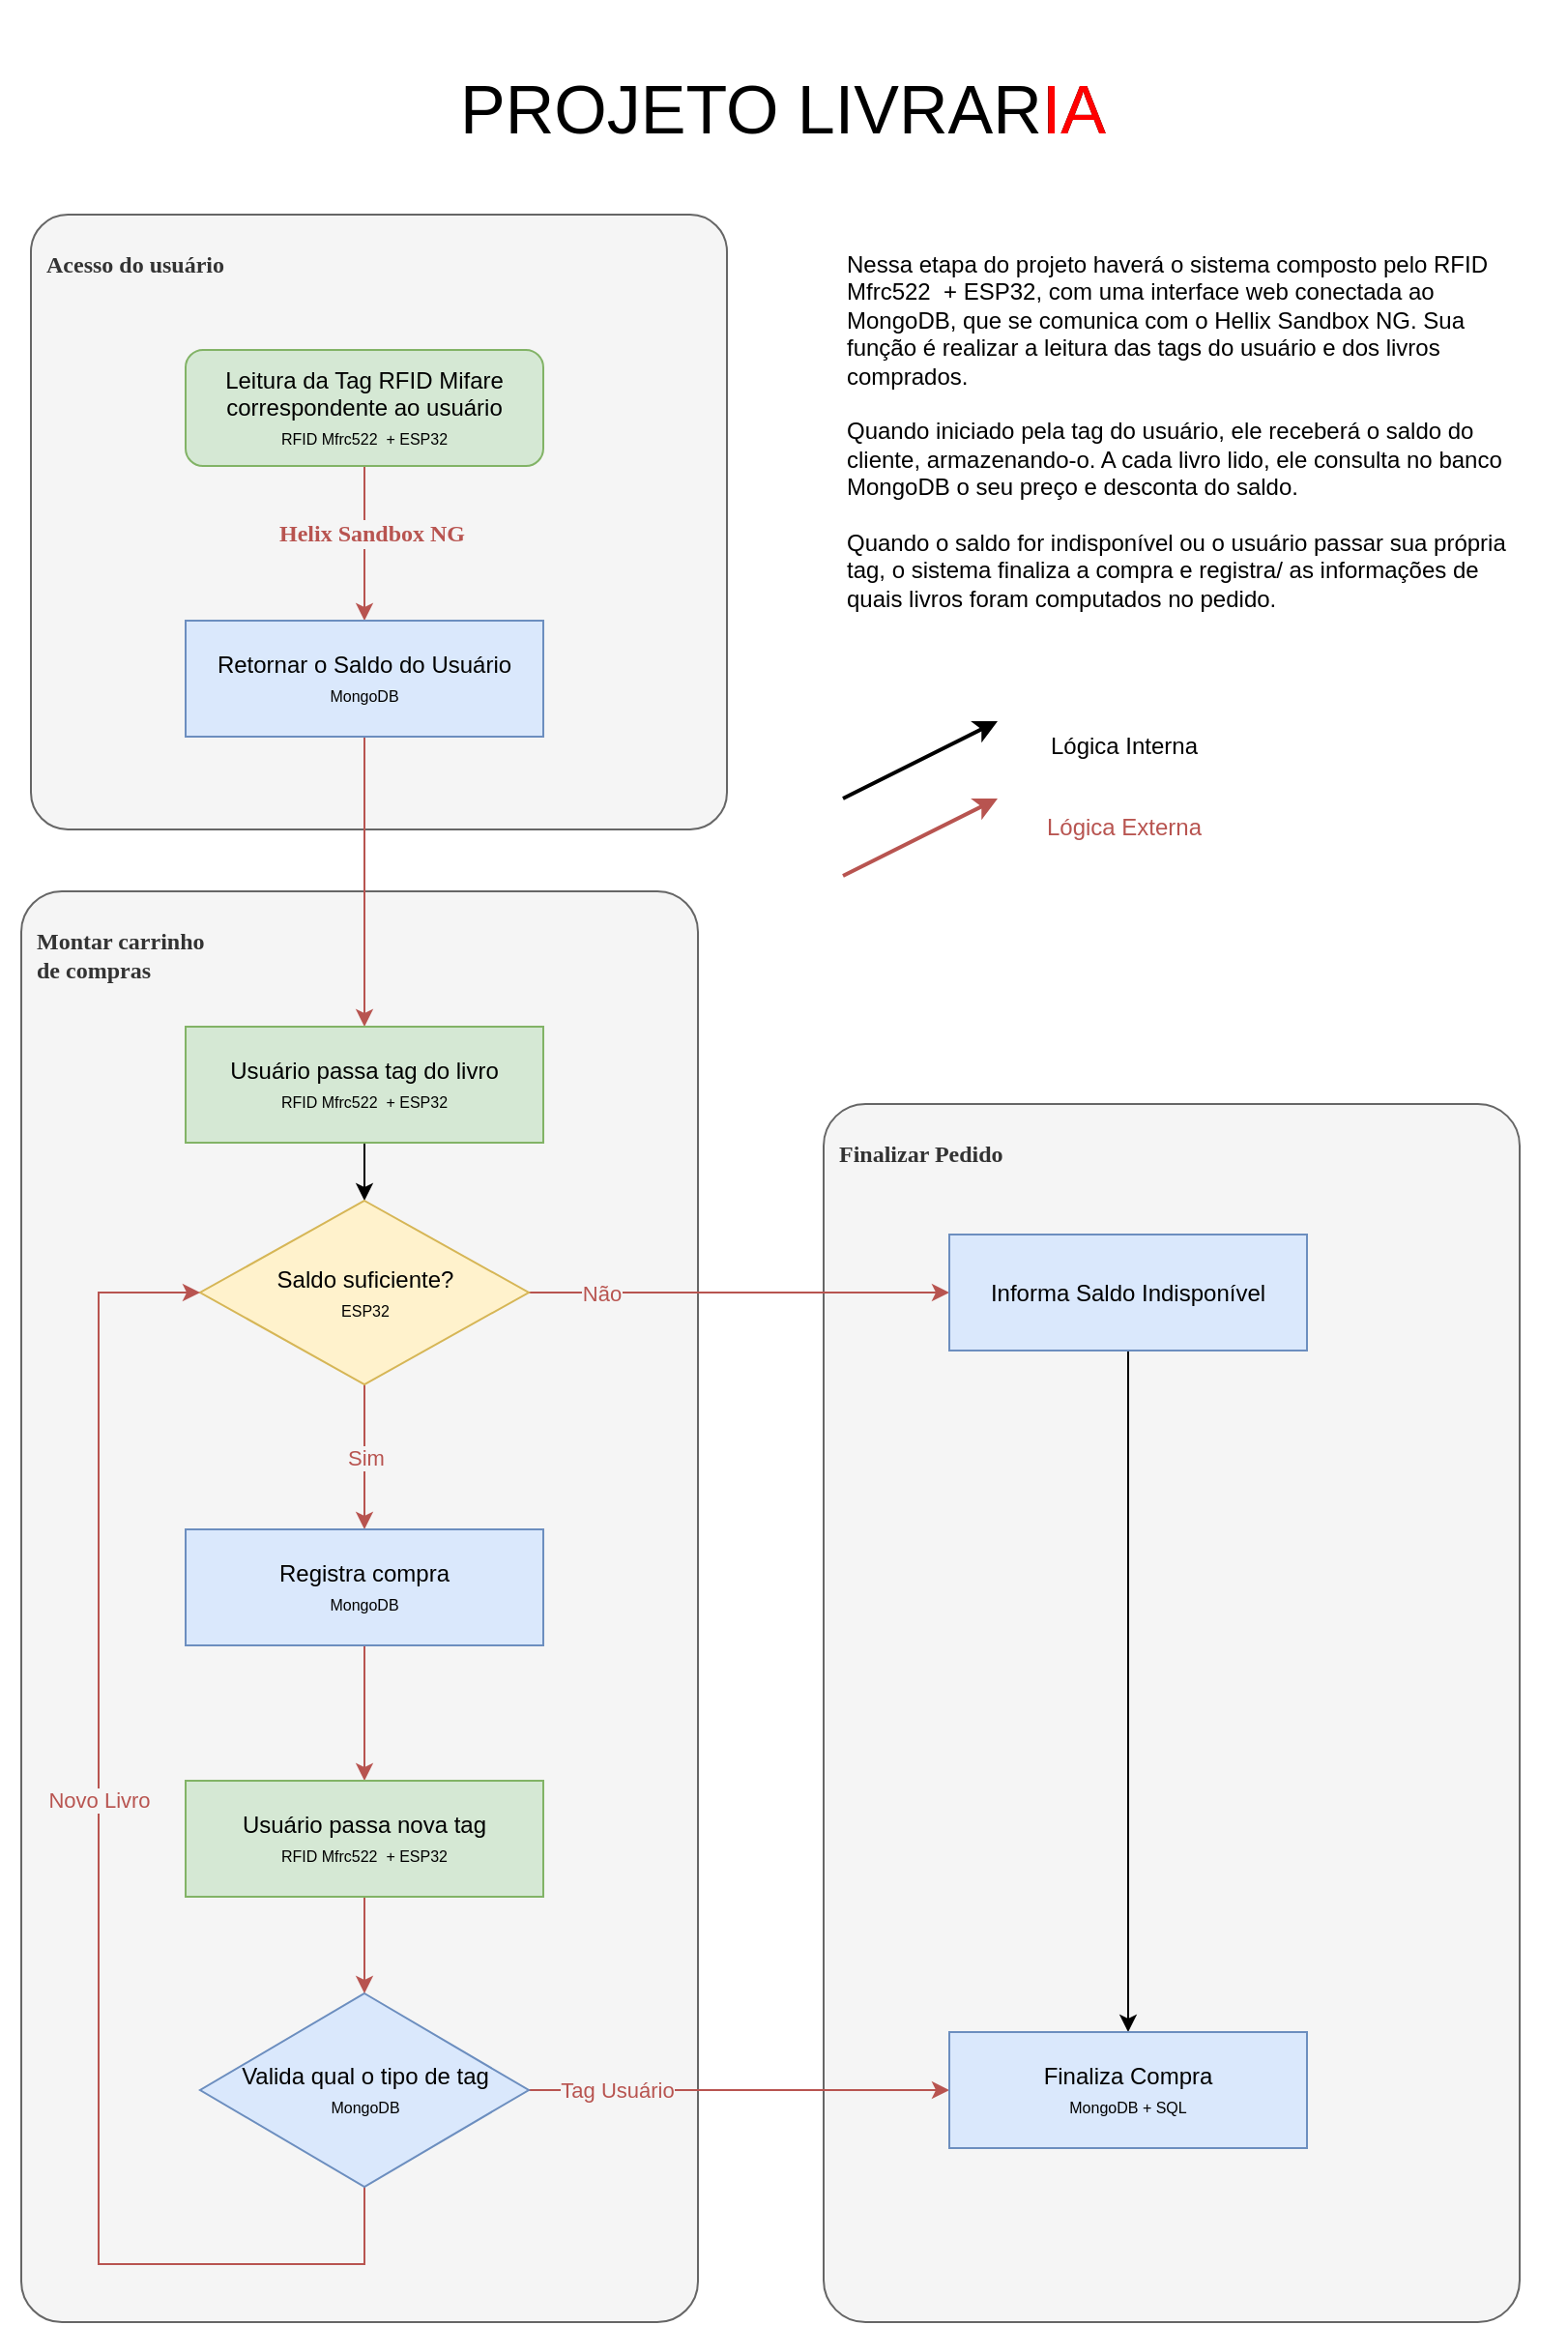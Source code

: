 <mxfile version="21.1.8" type="device" pages="2">
  <diagram name="Fluxo Compra" id="W9pEv1alfZJ_6p-2kapG">
    <mxGraphModel dx="1053" dy="2936" grid="1" gridSize="10" guides="1" tooltips="1" connect="1" arrows="1" fold="1" page="1" pageScale="1" pageWidth="827" pageHeight="1169" math="0" shadow="0">
      <root>
        <mxCell id="0" />
        <mxCell id="1" parent="0" />
        <mxCell id="nJ588UXQkUz6ROcZKHbB-5" value="&lt;br&gt;Finalizar Pedido" style="rounded=1;whiteSpace=wrap;html=1;fontFamily=Tahoma;fontSize=12;align=left;verticalAlign=top;fontStyle=1;spacing=0;fillColor=#f5f5f5;fontColor=#333333;strokeColor=#666666;arcSize=6;spacingLeft=8;" parent="1" vertex="1">
          <mxGeometry x="435" y="-590" width="360" height="630" as="geometry" />
        </mxCell>
        <mxCell id="nJ588UXQkUz6ROcZKHbB-4" value="&lt;br&gt;Montar carrinho &lt;br&gt;de compras" style="rounded=1;whiteSpace=wrap;html=1;fontFamily=Tahoma;fontSize=12;align=left;verticalAlign=top;fontStyle=1;spacing=0;fillColor=#f5f5f5;fontColor=#333333;strokeColor=#666666;arcSize=6;spacingLeft=8;" parent="1" vertex="1">
          <mxGeometry x="20" y="-700" width="350" height="740" as="geometry" />
        </mxCell>
        <mxCell id="nJ588UXQkUz6ROcZKHbB-3" value="&lt;br&gt;Acesso do usuário" style="rounded=1;whiteSpace=wrap;html=1;fontFamily=Tahoma;fontSize=12;align=left;verticalAlign=top;fontStyle=1;spacing=0;fillColor=#f5f5f5;fontColor=#333333;strokeColor=#666666;arcSize=6;spacingLeft=8;" parent="1" vertex="1">
          <mxGeometry x="25" y="-1050" width="360" height="318" as="geometry" />
        </mxCell>
        <mxCell id="38u-VmRdAUxQtO81r9W0-25" value="&lt;span style=&quot;font-family: Tahoma; font-size: 12px; font-style: normal; font-variant-ligatures: normal; font-variant-caps: normal; font-weight: 700; letter-spacing: normal; orphans: 2; text-align: left; text-indent: 0px; text-transform: none; widows: 2; word-spacing: 0px; -webkit-text-stroke-width: 0px; text-decoration-thickness: initial; text-decoration-style: initial; text-decoration-color: initial; float: none; display: inline !important;&quot;&gt;Helix Sandbox NG&lt;/span&gt;" style="edgeStyle=orthogonalEdgeStyle;rounded=0;orthogonalLoop=1;jettySize=auto;html=1;labelBackgroundColor=#f5f5f5;entryX=0.5;entryY=0;entryDx=0;entryDy=0;exitX=0.5;exitY=1;exitDx=0;exitDy=0;fillColor=#f8cecc;strokeColor=#b85450;fontColor=#b85450;" parent="1" source="BNnvWdhkVtyG1ez3-udf-2" target="38u-VmRdAUxQtO81r9W0-11" edge="1">
          <mxGeometry x="-0.143" y="3" relative="1" as="geometry">
            <mxPoint x="210" y="-500" as="sourcePoint" />
            <mxPoint x="204" y="-610" as="targetPoint" />
            <mxPoint as="offset" />
          </mxGeometry>
        </mxCell>
        <mxCell id="38u-VmRdAUxQtO81r9W0-27" value="" style="edgeStyle=orthogonalEdgeStyle;rounded=0;orthogonalLoop=1;jettySize=auto;html=1;fillColor=#f8cecc;strokeColor=#b85450;" parent="1" source="38u-VmRdAUxQtO81r9W0-11" target="38u-VmRdAUxQtO81r9W0-13" edge="1">
          <mxGeometry relative="1" as="geometry" />
        </mxCell>
        <mxCell id="38u-VmRdAUxQtO81r9W0-11" value="Retornar o Saldo do Usuário&lt;br&gt;&lt;font style=&quot;font-size: 8px;&quot;&gt;MongoDB&lt;/font&gt;" style="rounded=0;whiteSpace=wrap;html=1;fillColor=#dae8fc;strokeColor=#6c8ebf;" parent="1" vertex="1">
          <mxGeometry x="105" y="-840" width="185" height="60" as="geometry" />
        </mxCell>
        <mxCell id="BFV1TZnJOwGqileFoabD-2" style="edgeStyle=orthogonalEdgeStyle;rounded=0;orthogonalLoop=1;jettySize=auto;html=1;entryX=0.5;entryY=0;entryDx=0;entryDy=0;" parent="1" source="38u-VmRdAUxQtO81r9W0-13" target="BFV1TZnJOwGqileFoabD-1" edge="1">
          <mxGeometry relative="1" as="geometry" />
        </mxCell>
        <mxCell id="38u-VmRdAUxQtO81r9W0-13" value="Usuário passa tag do livro&lt;br&gt;&lt;font style=&quot;font-size: 8px;&quot;&gt;RFID Mfrc522&amp;nbsp; + ESP32&lt;/font&gt;" style="rounded=0;whiteSpace=wrap;html=1;fillColor=#d5e8d4;strokeColor=#82b366;" parent="1" vertex="1">
          <mxGeometry x="105" y="-630" width="185" height="60" as="geometry" />
        </mxCell>
        <mxCell id="BFV1TZnJOwGqileFoabD-4" value="Sim" style="edgeStyle=orthogonalEdgeStyle;rounded=0;orthogonalLoop=1;jettySize=auto;html=1;fillColor=#f8cecc;strokeColor=#b85450;fontColor=#b85450;labelBackgroundColor=#f5f5f5;" parent="1" source="BFV1TZnJOwGqileFoabD-1" target="BFV1TZnJOwGqileFoabD-3" edge="1">
          <mxGeometry relative="1" as="geometry" />
        </mxCell>
        <mxCell id="BFV1TZnJOwGqileFoabD-7" value="Não" style="edgeStyle=orthogonalEdgeStyle;rounded=0;orthogonalLoop=1;jettySize=auto;html=1;entryX=0;entryY=0.5;entryDx=0;entryDy=0;fillColor=#f8cecc;strokeColor=#b85450;fontColor=#b85450;labelBackgroundColor=#f5f5f5;" parent="1" source="BFV1TZnJOwGqileFoabD-1" target="BFV1TZnJOwGqileFoabD-8" edge="1">
          <mxGeometry x="-0.655" relative="1" as="geometry">
            <mxPoint x="340" y="-350" as="targetPoint" />
            <mxPoint as="offset" />
          </mxGeometry>
        </mxCell>
        <mxCell id="BFV1TZnJOwGqileFoabD-1" value="Saldo suficiente?&lt;br style=&quot;font-size: 11px;&quot;&gt;&lt;font style=&quot;font-size: 8px;&quot;&gt;ESP32&lt;/font&gt;" style="rhombus;whiteSpace=wrap;html=1;fillColor=#fff2cc;strokeColor=#d6b656;" parent="1" vertex="1">
          <mxGeometry x="112.5" y="-540" width="170" height="95" as="geometry" />
        </mxCell>
        <mxCell id="84O-ct4bnFzRlTZ7ZsWm-3" style="edgeStyle=orthogonalEdgeStyle;rounded=0;orthogonalLoop=1;jettySize=auto;html=1;fillColor=#f8cecc;strokeColor=#b85450;" parent="1" source="BFV1TZnJOwGqileFoabD-3" target="84O-ct4bnFzRlTZ7ZsWm-1" edge="1">
          <mxGeometry relative="1" as="geometry" />
        </mxCell>
        <mxCell id="BFV1TZnJOwGqileFoabD-3" value="Registra compra&lt;br&gt;&lt;font style=&quot;font-size: 8px;&quot;&gt;MongoDB&lt;/font&gt;" style="rounded=0;whiteSpace=wrap;html=1;fillColor=#dae8fc;strokeColor=#6c8ebf;" parent="1" vertex="1">
          <mxGeometry x="105" y="-370" width="185" height="60" as="geometry" />
        </mxCell>
        <mxCell id="BNnvWdhkVtyG1ez3-udf-5" style="edgeStyle=orthogonalEdgeStyle;rounded=0;orthogonalLoop=1;jettySize=auto;html=1;" parent="1" source="BFV1TZnJOwGqileFoabD-8" target="BNnvWdhkVtyG1ez3-udf-3" edge="1">
          <mxGeometry relative="1" as="geometry" />
        </mxCell>
        <mxCell id="BFV1TZnJOwGqileFoabD-8" value="Informa Saldo Indisponível" style="rounded=0;whiteSpace=wrap;html=1;fillColor=#dae8fc;strokeColor=#6c8ebf;" parent="1" vertex="1">
          <mxGeometry x="500" y="-522.5" width="185" height="60" as="geometry" />
        </mxCell>
        <mxCell id="BNnvWdhkVtyG1ez3-udf-1" value="Novo Livro" style="edgeStyle=orthogonalEdgeStyle;rounded=0;orthogonalLoop=1;jettySize=auto;html=1;entryX=0;entryY=0.5;entryDx=0;entryDy=0;exitX=0.5;exitY=1;exitDx=0;exitDy=0;fillColor=#f8cecc;strokeColor=#b85450;fontColor=#b85450;labelBackgroundColor=#f5f5f5;" parent="1" source="BFV1TZnJOwGqileFoabD-11" target="BFV1TZnJOwGqileFoabD-1" edge="1">
          <mxGeometry x="0.141" relative="1" as="geometry">
            <mxPoint x="110" y="-440" as="targetPoint" />
            <Array as="points">
              <mxPoint x="198" y="10" />
              <mxPoint x="60" y="10" />
              <mxPoint x="60" y="-492" />
            </Array>
            <mxPoint as="offset" />
          </mxGeometry>
        </mxCell>
        <mxCell id="BNnvWdhkVtyG1ez3-udf-4" value="Tag Usuário" style="edgeStyle=orthogonalEdgeStyle;rounded=0;orthogonalLoop=1;jettySize=auto;html=1;entryX=0;entryY=0.5;entryDx=0;entryDy=0;fillColor=#f8cecc;strokeColor=#b85450;fontColor=#b85450;labelBackgroundColor=#f5f5f5;" parent="1" source="BFV1TZnJOwGqileFoabD-11" target="BNnvWdhkVtyG1ez3-udf-3" edge="1">
          <mxGeometry x="-0.586" relative="1" as="geometry">
            <mxPoint as="offset" />
          </mxGeometry>
        </mxCell>
        <mxCell id="BFV1TZnJOwGqileFoabD-11" value="Valida qual o tipo de tag&lt;br&gt;&lt;font style=&quot;font-size: 8px;&quot;&gt;MongoDB&lt;/font&gt;" style="rhombus;whiteSpace=wrap;html=1;fillColor=#dae8fc;strokeColor=#6c8ebf;" parent="1" vertex="1">
          <mxGeometry x="112.5" y="-130" width="170" height="100" as="geometry" />
        </mxCell>
        <mxCell id="BNnvWdhkVtyG1ez3-udf-2" value="&lt;span style=&quot;color: rgb(0, 0, 0); font-family: Helvetica; font-size: 12px; font-style: normal; font-variant-ligatures: normal; font-variant-caps: normal; font-weight: 400; letter-spacing: normal; orphans: 2; text-align: center; text-indent: 0px; text-transform: none; widows: 2; word-spacing: 0px; -webkit-text-stroke-width: 0px; text-decoration-thickness: initial; text-decoration-style: initial; text-decoration-color: initial; float: none; display: inline !important;&quot;&gt;Leitura da Tag RFID Mifare correspondente ao usuário&lt;br&gt;&lt;/span&gt;&lt;font style=&quot;font-size: 8px;&quot;&gt;RFID Mfrc522&amp;nbsp; + ESP32&lt;/font&gt;" style="rounded=1;whiteSpace=wrap;html=1;fillColor=#d5e8d4;strokeColor=#82b366;labelBackgroundColor=none;" parent="1" vertex="1">
          <mxGeometry x="105" y="-980" width="185" height="60" as="geometry" />
        </mxCell>
        <mxCell id="BNnvWdhkVtyG1ez3-udf-3" value="Finaliza Compra&lt;br&gt;&lt;font style=&quot;font-size: 8px;&quot;&gt;MongoDB + SQL&lt;/font&gt;" style="rounded=0;whiteSpace=wrap;html=1;fillColor=#dae8fc;strokeColor=#6c8ebf;" parent="1" vertex="1">
          <mxGeometry x="500" y="-110" width="185" height="60" as="geometry" />
        </mxCell>
        <mxCell id="84O-ct4bnFzRlTZ7ZsWm-4" style="edgeStyle=orthogonalEdgeStyle;rounded=0;orthogonalLoop=1;jettySize=auto;html=1;entryX=0.5;entryY=0;entryDx=0;entryDy=0;fillColor=#f8cecc;strokeColor=#b85450;" parent="1" source="84O-ct4bnFzRlTZ7ZsWm-1" target="BFV1TZnJOwGqileFoabD-11" edge="1">
          <mxGeometry relative="1" as="geometry" />
        </mxCell>
        <mxCell id="84O-ct4bnFzRlTZ7ZsWm-1" value="Usuário passa nova tag&lt;br&gt;&lt;font style=&quot;font-size: 8px;&quot;&gt;RFID Mfrc522&amp;nbsp; + ESP32&lt;/font&gt;" style="rounded=0;whiteSpace=wrap;html=1;fillColor=#d5e8d4;strokeColor=#82b366;" parent="1" vertex="1">
          <mxGeometry x="105" y="-240" width="185" height="60" as="geometry" />
        </mxCell>
        <mxCell id="84O-ct4bnFzRlTZ7ZsWm-6" value="" style="endArrow=classic;html=1;rounded=0;strokeWidth=2;" parent="1" edge="1">
          <mxGeometry width="50" height="50" relative="1" as="geometry">
            <mxPoint x="445" y="-748" as="sourcePoint" />
            <mxPoint x="525" y="-788" as="targetPoint" />
          </mxGeometry>
        </mxCell>
        <mxCell id="84O-ct4bnFzRlTZ7ZsWm-7" value="" style="endArrow=classic;html=1;rounded=0;strokeWidth=2;fillColor=#f8cecc;strokeColor=#b85450;" parent="1" edge="1">
          <mxGeometry width="50" height="50" relative="1" as="geometry">
            <mxPoint x="445" y="-708" as="sourcePoint" />
            <mxPoint x="525" y="-748" as="targetPoint" />
          </mxGeometry>
        </mxCell>
        <mxCell id="84O-ct4bnFzRlTZ7ZsWm-8" value="Lógica Interna" style="text;html=1;align=center;verticalAlign=middle;resizable=0;points=[];autosize=1;strokeColor=none;fillColor=none;" parent="1" vertex="1">
          <mxGeometry x="540" y="-790" width="100" height="30" as="geometry" />
        </mxCell>
        <mxCell id="84O-ct4bnFzRlTZ7ZsWm-9" value="Lógica Externa" style="text;html=1;align=center;verticalAlign=middle;resizable=0;points=[];autosize=1;fontColor=#b85450;" parent="1" vertex="1">
          <mxGeometry x="540" y="-748" width="100" height="30" as="geometry" />
        </mxCell>
        <mxCell id="nJ588UXQkUz6ROcZKHbB-6" value="&lt;p class=&quot;MsoNormal&quot;&gt;Nessa etapa do projeto haverá o sistema composto pelo&amp;nbsp;RFID Mfrc522&amp;nbsp; + ESP32, com uma interface web conectada ao MongoDB, que se comunica com o Hellix Sandbox NG. Sua função é realizar a leitura das tags do usuário e dos livros comprados.&lt;span style=&quot;font-size: 9pt; line-height: 107%; font-family: Helvetica, sans-serif;&quot;&gt;&lt;br style=&quot;border-color: var(--border-color);&quot;&gt;&lt;br&gt;&lt;span style=&quot;background-image: initial; background-position: initial; background-size: initial; background-repeat: initial; background-attachment: initial; background-origin: initial; background-clip: initial;&quot;&gt;Quando iniciado pela tag do usuário, ele receberá o saldo do cliente, armazenando-o. A cada livro lido, ele consulta no banco MongoDB o seu preço e desconta do saldo.&lt;/span&gt;&lt;br style=&quot;border-color: var(--border-color);&quot;&gt;&lt;br&gt;&lt;span style=&quot;background-image: initial; background-position: initial; background-size: initial; background-repeat: initial; background-attachment: initial; background-origin: initial; background-clip: initial;&quot;&gt;Quando o saldo for indisponível ou o usuário passar sua própria tag, o sistema finaliza a compra e registra/ as informações de quais livros foram computados no pedido.&lt;/span&gt;&lt;/span&gt;&lt;/p&gt;" style="text;align=left;verticalAlign=top;resizable=1;points=[];autosize=0;strokeColor=none;fillColor=none;html=1;fixedWidth=0;resizeWidth=1;resizeHeight=1;imageAspect=1;overflow=visible;container=0;collapsible=0;expand=1;movableLabel=0;whiteSpace=wrap;" parent="1" vertex="1">
          <mxGeometry x="445" y="-1050" width="350" height="230" as="geometry" />
        </mxCell>
        <mxCell id="BRJeWgNoY9jyuBpvt9jJ-1" value="&lt;p class=&quot;MsoNormal&quot; style=&quot;font-size: 35px;&quot;&gt;&lt;span style=&quot;font-size: 35px; line-height: 107%; font-family: Helvetica, sans-serif;&quot;&gt;PROJETO LIVRARIA&lt;/span&gt;&lt;/p&gt;" style="text;align=center;verticalAlign=middle;resizable=1;points=[];autosize=0;strokeColor=none;fillColor=none;html=1;fixedWidth=0;resizeWidth=1;resizeHeight=1;imageAspect=1;overflow=visible;container=0;collapsible=0;expand=1;movableLabel=0;whiteSpace=wrap;fontSize=35;" vertex="1" parent="1">
          <mxGeometry x="9" y="-1140" width="810" height="70" as="geometry" />
        </mxCell>
        <mxCell id="BRJeWgNoY9jyuBpvt9jJ-2" value="&lt;p class=&quot;MsoNormal&quot; style=&quot;font-size: 35px;&quot;&gt;&lt;span style=&quot;font-size: 35px; line-height: 107%; font-family: Helvetica, sans-serif;&quot;&gt;IA&lt;/span&gt;&lt;/p&gt;" style="text;align=center;verticalAlign=middle;resizable=1;points=[];autosize=0;strokeColor=none;fillColor=none;html=1;fixedWidth=0;resizeWidth=1;resizeHeight=1;imageAspect=1;overflow=visible;container=0;collapsible=0;expand=1;movableLabel=0;whiteSpace=wrap;fontSize=35;fontColor=#ff0000;" vertex="1" parent="1">
          <mxGeometry x="530" y="-1140" width="69" height="70" as="geometry" />
        </mxCell>
      </root>
    </mxGraphModel>
  </diagram>
  <diagram name="Cópia do Fluxo Compra" id="deQUzeFiUM5eMIlEBqSZ">
    <mxGraphModel dx="472" dy="786" grid="1" gridSize="10" guides="1" tooltips="1" connect="1" arrows="1" fold="1" page="1" pageScale="1" pageWidth="827" pageHeight="1169" math="0" shadow="0">
      <root>
        <mxCell id="1enHZ9eHY10j1IATvhPv-0" />
        <mxCell id="1enHZ9eHY10j1IATvhPv-1" parent="1enHZ9eHY10j1IATvhPv-0" />
        <mxCell id="1enHZ9eHY10j1IATvhPv-2" value="&#xa;&lt;div style=&quot;border-color: var(--border-color);&quot;&gt;&lt;font style=&quot;border-color: var(--border-color);&quot;&gt;&lt;div style=&quot;border-color: var(--border-color);&quot;&gt;&lt;font style=&quot;border-color: var(--border-color);&quot; color=&quot;#333333&quot;&gt;&lt;span style=&quot;border-color: var(--border-color);&quot;&gt;ESP32 - WiFi + Bluetooth&lt;/span&gt;&lt;/font&gt;&lt;/div&gt;&lt;div style=&quot;border-color: var(--border-color);&quot;&gt;&lt;br style=&quot;border-color: var(--border-color);&quot;&gt;&lt;/div&gt;&lt;/font&gt;&lt;/div&gt;&lt;div style=&quot;border-color: var(--border-color);&quot;&gt;&lt;font style=&quot;border-color: var(--border-color);&quot;&gt;Kit RFID Mfrc522 (13,56MHz)&lt;br style=&quot;border-color: var(--border-color);&quot;&gt;&lt;/font&gt;&lt;/div&gt;&lt;div style=&quot;border-color: var(--border-color);&quot;&gt;&lt;font style=&quot;border-color: var(--border-color);&quot;&gt;&lt;br style=&quot;border-color: var(--border-color);&quot;&gt;&lt;/font&gt;&lt;/div&gt;&lt;div style=&quot;border-color: var(--border-color);&quot;&gt;&lt;font style=&quot;border-color: var(--border-color);&quot;&gt;&lt;br style=&quot;border-color: var(--border-color);&quot;&gt;&lt;/font&gt;&lt;/div&gt;&lt;div style=&quot;border-color: var(--border-color);&quot;&gt;&lt;font style=&quot;border-color: var(--border-color);&quot;&gt;&lt;br style=&quot;border-color: var(--border-color);&quot;&gt;&lt;/font&gt;&lt;/div&gt;&lt;div style=&quot;border-color: var(--border-color);&quot;&gt;&lt;br style=&quot;border-color: var(--border-color); color: rgb(0, 0, 0); font-family: Tahoma; font-size: 12px; font-style: normal; font-variant-ligatures: normal; font-variant-caps: normal; letter-spacing: normal; orphans: 2; text-indent: 0px; text-transform: none; widows: 2; word-spacing: 0px; -webkit-text-stroke-width: 0px; background-color: rgb(251, 251, 251); text-decoration-thickness: initial; text-decoration-style: initial; text-decoration-color: initial;&quot;&gt;&#xa;&#xa;&lt;/div&gt;" style="rounded=1;whiteSpace=wrap;html=1;fontFamily=Tahoma;fontSize=12;align=left;verticalAlign=top;fontStyle=1;spacing=0;fillColor=#f5f5f5;fontColor=#333333;strokeColor=#666666;arcSize=6;spacingLeft=8;" parent="1enHZ9eHY10j1IATvhPv-1" vertex="1">
          <mxGeometry x="40" y="290" width="290" height="230" as="geometry" />
        </mxCell>
        <mxCell id="1enHZ9eHY10j1IATvhPv-3" value="&lt;span style=&quot;background-color: initial;&quot;&gt;&lt;br&gt;Helix Sandbox NGURL&lt;/span&gt;" style="rounded=1;whiteSpace=wrap;html=1;fontFamily=Tahoma;fontSize=12;align=left;verticalAlign=top;fontStyle=1;spacing=0;fillColor=#f5f5f5;fontColor=#333333;strokeColor=#666666;arcSize=6;spacingLeft=8;" parent="1enHZ9eHY10j1IATvhPv-1" vertex="1">
          <mxGeometry x="382" y="290" width="288" height="230" as="geometry" />
        </mxCell>
        <mxCell id="1enHZ9eHY10j1IATvhPv-4" value="&lt;br&gt;Camada de dados (MongoDB e SQL Server)" style="rounded=1;whiteSpace=wrap;html=1;fontFamily=Tahoma;fontSize=12;align=left;verticalAlign=top;fontStyle=1;spacing=0;fillColor=#f5f5f5;fontColor=#333333;strokeColor=#666666;arcSize=6;spacingLeft=8;" parent="1enHZ9eHY10j1IATvhPv-1" vertex="1">
          <mxGeometry x="710" y="290" width="260" height="230" as="geometry" />
        </mxCell>
        <mxCell id="1enHZ9eHY10j1IATvhPv-5" value="&lt;span style=&quot;background-color: initial;&quot;&gt;&lt;br&gt;Aplicação ASP NET MVC&lt;/span&gt;" style="rounded=1;whiteSpace=wrap;html=1;fontFamily=Tahoma;fontSize=12;align=left;verticalAlign=top;fontStyle=1;spacing=0;fillColor=#f5f5f5;fontColor=#333333;strokeColor=#666666;arcSize=6;spacingLeft=8;" parent="1enHZ9eHY10j1IATvhPv-1" vertex="1">
          <mxGeometry x="1030" y="180" width="540" height="420" as="geometry" />
        </mxCell>
        <mxCell id="1enHZ9eHY10j1IATvhPv-6" style="edgeStyle=orthogonalEdgeStyle;rounded=0;orthogonalLoop=1;jettySize=auto;html=1;" parent="1enHZ9eHY10j1IATvhPv-1" source="1enHZ9eHY10j1IATvhPv-7" target="1enHZ9eHY10j1IATvhPv-9" edge="1">
          <mxGeometry relative="1" as="geometry" />
        </mxCell>
        <mxCell id="1enHZ9eHY10j1IATvhPv-7" value="Leitura da Tag RFID Mifare correspondente ao usuário para liberar entrada" style="rounded=0;whiteSpace=wrap;html=1;fillColor=#d5e8d4;strokeColor=#82b366;" parent="1enHZ9eHY10j1IATvhPv-1" vertex="1">
          <mxGeometry x="80" y="400" width="185" height="60" as="geometry" />
        </mxCell>
        <mxCell id="1enHZ9eHY10j1IATvhPv-8" style="edgeStyle=orthogonalEdgeStyle;rounded=0;orthogonalLoop=1;jettySize=auto;html=1;" parent="1enHZ9eHY10j1IATvhPv-1" source="1enHZ9eHY10j1IATvhPv-9" target="1enHZ9eHY10j1IATvhPv-11" edge="1">
          <mxGeometry relative="1" as="geometry" />
        </mxCell>
        <mxCell id="1enHZ9eHY10j1IATvhPv-9" value="Envio da Id Lido do usuário" style="rounded=0;whiteSpace=wrap;html=1;fillColor=#dae8fc;strokeColor=#6c8ebf;" parent="1enHZ9eHY10j1IATvhPv-1" vertex="1">
          <mxGeometry x="433.5" y="400" width="185" height="60" as="geometry" />
        </mxCell>
        <mxCell id="1enHZ9eHY10j1IATvhPv-10" style="edgeStyle=orthogonalEdgeStyle;rounded=0;orthogonalLoop=1;jettySize=auto;html=1;" parent="1enHZ9eHY10j1IATvhPv-1" source="1enHZ9eHY10j1IATvhPv-11" target="1enHZ9eHY10j1IATvhPv-15" edge="1">
          <mxGeometry relative="1" as="geometry" />
        </mxCell>
        <mxCell id="1enHZ9eHY10j1IATvhPv-11" value="Armazenamento do Id" style="rounded=0;whiteSpace=wrap;html=1;fillColor=#dae8fc;strokeColor=#6c8ebf;" parent="1enHZ9eHY10j1IATvhPv-1" vertex="1">
          <mxGeometry x="747.5" y="400" width="185" height="60" as="geometry" />
        </mxCell>
        <mxCell id="1enHZ9eHY10j1IATvhPv-12" value="Não" style="edgeStyle=orthogonalEdgeStyle;rounded=0;orthogonalLoop=1;jettySize=auto;html=1;" parent="1enHZ9eHY10j1IATvhPv-1" source="1enHZ9eHY10j1IATvhPv-15" target="1enHZ9eHY10j1IATvhPv-18" edge="1">
          <mxGeometry relative="1" as="geometry" />
        </mxCell>
        <mxCell id="1enHZ9eHY10j1IATvhPv-13" style="edgeStyle=orthogonalEdgeStyle;rounded=0;orthogonalLoop=1;jettySize=auto;html=1;" parent="1enHZ9eHY10j1IATvhPv-1" source="1enHZ9eHY10j1IATvhPv-15" edge="1">
          <mxGeometry relative="1" as="geometry">
            <mxPoint x="1340" y="557" as="targetPoint" />
            <Array as="points">
              <mxPoint x="1170" y="557" />
            </Array>
          </mxGeometry>
        </mxCell>
        <mxCell id="1enHZ9eHY10j1IATvhPv-14" value="Sim" style="edgeLabel;html=1;align=center;verticalAlign=middle;resizable=0;points=[];labelBackgroundColor=#FFFFFF;fontSize=13;" parent="1enHZ9eHY10j1IATvhPv-13" vertex="1" connectable="0">
          <mxGeometry x="-0.86" y="-2" relative="1" as="geometry">
            <mxPoint as="offset" />
          </mxGeometry>
        </mxCell>
        <mxCell id="1enHZ9eHY10j1IATvhPv-15" value="Usuário Cadastrado?" style="rhombus;whiteSpace=wrap;html=1;fillColor=#dae8fc;strokeColor=#6c8ebf;" parent="1enHZ9eHY10j1IATvhPv-1" vertex="1">
          <mxGeometry x="1070" y="390" width="200" height="80" as="geometry" />
        </mxCell>
        <mxCell id="1enHZ9eHY10j1IATvhPv-16" value="Exibir Tela Usuário" style="rounded=0;whiteSpace=wrap;html=1;fillColor=#ffe6cc;strokeColor=#d79b00;" parent="1enHZ9eHY10j1IATvhPv-1" vertex="1">
          <mxGeometry x="1342.5" y="530" width="185" height="50" as="geometry" />
        </mxCell>
        <mxCell id="1enHZ9eHY10j1IATvhPv-17" style="edgeStyle=orthogonalEdgeStyle;rounded=0;orthogonalLoop=1;jettySize=auto;html=1;" parent="1enHZ9eHY10j1IATvhPv-1" source="1enHZ9eHY10j1IATvhPv-18" target="1enHZ9eHY10j1IATvhPv-16" edge="1">
          <mxGeometry relative="1" as="geometry" />
        </mxCell>
        <mxCell id="1enHZ9eHY10j1IATvhPv-18" value="Exibir Tela Cadastro&lt;br&gt;(Novo ou associar a um existente)" style="rounded=0;whiteSpace=wrap;html=1;fillColor=#dae8fc;strokeColor=#6c8ebf;" parent="1enHZ9eHY10j1IATvhPv-1" vertex="1">
          <mxGeometry x="1330" y="400" width="210" height="60" as="geometry" />
        </mxCell>
        <mxCell id="1enHZ9eHY10j1IATvhPv-19" style="edgeStyle=orthogonalEdgeStyle;rounded=0;orthogonalLoop=1;jettySize=auto;html=1;" parent="1enHZ9eHY10j1IATvhPv-1" source="1enHZ9eHY10j1IATvhPv-20" target="1enHZ9eHY10j1IATvhPv-15" edge="1">
          <mxGeometry relative="1" as="geometry">
            <Array as="points">
              <mxPoint x="1410" y="330" />
              <mxPoint x="1170" y="330" />
            </Array>
          </mxGeometry>
        </mxCell>
        <mxCell id="1enHZ9eHY10j1IATvhPv-20" value="Usuário acessa por User e Senha" style="rounded=0;whiteSpace=wrap;html=1;fillColor=#dae8fc;strokeColor=#6c8ebf;" parent="1enHZ9eHY10j1IATvhPv-1" vertex="1">
          <mxGeometry x="1330" y="240" width="192.5" height="60" as="geometry" />
        </mxCell>
        <mxCell id="1enHZ9eHY10j1IATvhPv-21" style="edgeStyle=orthogonalEdgeStyle;rounded=0;orthogonalLoop=1;jettySize=auto;html=1;" parent="1enHZ9eHY10j1IATvhPv-1" source="1enHZ9eHY10j1IATvhPv-22" target="1enHZ9eHY10j1IATvhPv-20" edge="1">
          <mxGeometry relative="1" as="geometry" />
        </mxCell>
        <mxCell id="1enHZ9eHY10j1IATvhPv-22" value="Tela Principal" style="rounded=0;whiteSpace=wrap;html=1;fillColor=#d5e8d4;strokeColor=#82b366;" parent="1enHZ9eHY10j1IATvhPv-1" vertex="1">
          <mxGeometry x="1060" y="240" width="192.5" height="60" as="geometry" />
        </mxCell>
      </root>
    </mxGraphModel>
  </diagram>
</mxfile>
